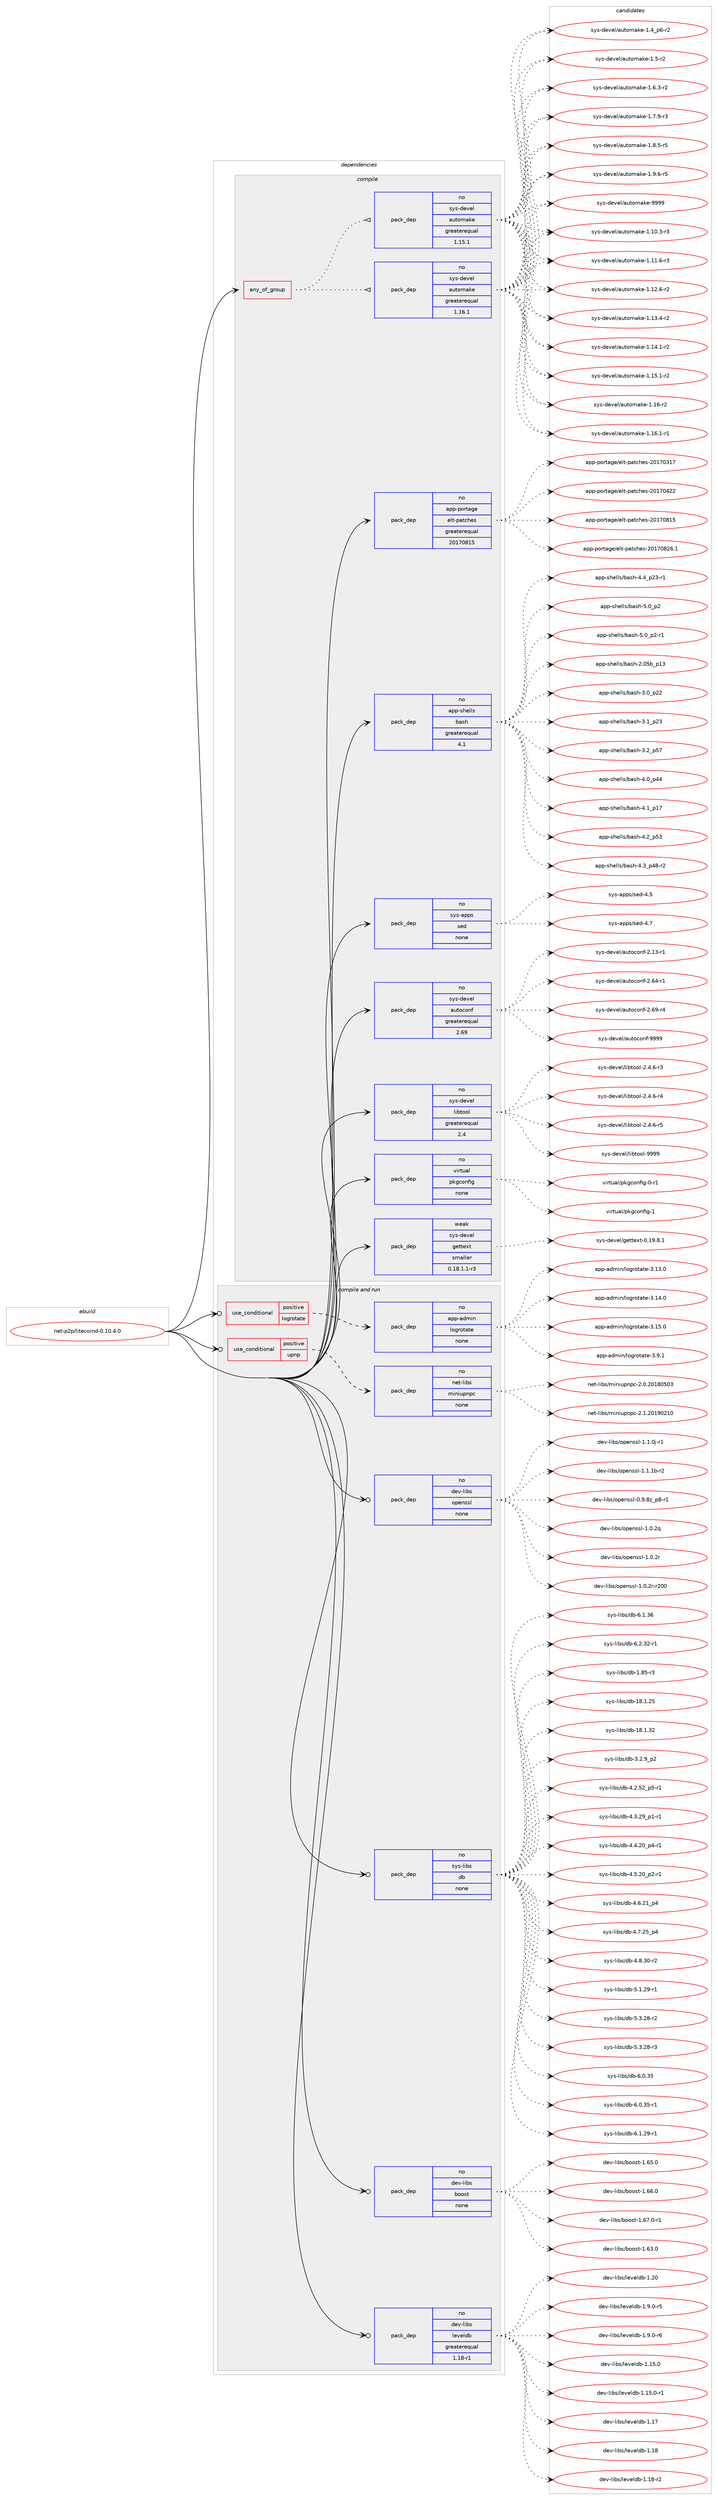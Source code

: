 digraph prolog {

# *************
# Graph options
# *************

newrank=true;
concentrate=true;
compound=true;
graph [rankdir=LR,fontname=Helvetica,fontsize=10,ranksep=1.5];#, ranksep=2.5, nodesep=0.2];
edge  [arrowhead=vee];
node  [fontname=Helvetica,fontsize=10];

# **********
# The ebuild
# **********

subgraph cluster_leftcol {
color=gray;
rank=same;
label=<<i>ebuild</i>>;
id [label="net-p2p/litecoind-0.10.4.0", color=red, width=4, href="../net-p2p/litecoind-0.10.4.0.svg"];
}

# ****************
# The dependencies
# ****************

subgraph cluster_midcol {
color=gray;
label=<<i>dependencies</i>>;
subgraph cluster_compile {
fillcolor="#eeeeee";
style=filled;
label=<<i>compile</i>>;
subgraph any26550 {
dependency1675741 [label=<<TABLE BORDER="0" CELLBORDER="1" CELLSPACING="0" CELLPADDING="4"><TR><TD CELLPADDING="10">any_of_group</TD></TR></TABLE>>, shape=none, color=red];subgraph pack1198313 {
dependency1675742 [label=<<TABLE BORDER="0" CELLBORDER="1" CELLSPACING="0" CELLPADDING="4" WIDTH="220"><TR><TD ROWSPAN="6" CELLPADDING="30">pack_dep</TD></TR><TR><TD WIDTH="110">no</TD></TR><TR><TD>sys-devel</TD></TR><TR><TD>automake</TD></TR><TR><TD>greaterequal</TD></TR><TR><TD>1.16.1</TD></TR></TABLE>>, shape=none, color=blue];
}
dependency1675741:e -> dependency1675742:w [weight=20,style="dotted",arrowhead="oinv"];
subgraph pack1198314 {
dependency1675743 [label=<<TABLE BORDER="0" CELLBORDER="1" CELLSPACING="0" CELLPADDING="4" WIDTH="220"><TR><TD ROWSPAN="6" CELLPADDING="30">pack_dep</TD></TR><TR><TD WIDTH="110">no</TD></TR><TR><TD>sys-devel</TD></TR><TR><TD>automake</TD></TR><TR><TD>greaterequal</TD></TR><TR><TD>1.15.1</TD></TR></TABLE>>, shape=none, color=blue];
}
dependency1675741:e -> dependency1675743:w [weight=20,style="dotted",arrowhead="oinv"];
}
id:e -> dependency1675741:w [weight=20,style="solid",arrowhead="vee"];
subgraph pack1198315 {
dependency1675744 [label=<<TABLE BORDER="0" CELLBORDER="1" CELLSPACING="0" CELLPADDING="4" WIDTH="220"><TR><TD ROWSPAN="6" CELLPADDING="30">pack_dep</TD></TR><TR><TD WIDTH="110">no</TD></TR><TR><TD>app-portage</TD></TR><TR><TD>elt-patches</TD></TR><TR><TD>greaterequal</TD></TR><TR><TD>20170815</TD></TR></TABLE>>, shape=none, color=blue];
}
id:e -> dependency1675744:w [weight=20,style="solid",arrowhead="vee"];
subgraph pack1198316 {
dependency1675745 [label=<<TABLE BORDER="0" CELLBORDER="1" CELLSPACING="0" CELLPADDING="4" WIDTH="220"><TR><TD ROWSPAN="6" CELLPADDING="30">pack_dep</TD></TR><TR><TD WIDTH="110">no</TD></TR><TR><TD>app-shells</TD></TR><TR><TD>bash</TD></TR><TR><TD>greaterequal</TD></TR><TR><TD>4.1</TD></TR></TABLE>>, shape=none, color=blue];
}
id:e -> dependency1675745:w [weight=20,style="solid",arrowhead="vee"];
subgraph pack1198317 {
dependency1675746 [label=<<TABLE BORDER="0" CELLBORDER="1" CELLSPACING="0" CELLPADDING="4" WIDTH="220"><TR><TD ROWSPAN="6" CELLPADDING="30">pack_dep</TD></TR><TR><TD WIDTH="110">no</TD></TR><TR><TD>sys-apps</TD></TR><TR><TD>sed</TD></TR><TR><TD>none</TD></TR><TR><TD></TD></TR></TABLE>>, shape=none, color=blue];
}
id:e -> dependency1675746:w [weight=20,style="solid",arrowhead="vee"];
subgraph pack1198318 {
dependency1675747 [label=<<TABLE BORDER="0" CELLBORDER="1" CELLSPACING="0" CELLPADDING="4" WIDTH="220"><TR><TD ROWSPAN="6" CELLPADDING="30">pack_dep</TD></TR><TR><TD WIDTH="110">no</TD></TR><TR><TD>sys-devel</TD></TR><TR><TD>autoconf</TD></TR><TR><TD>greaterequal</TD></TR><TR><TD>2.69</TD></TR></TABLE>>, shape=none, color=blue];
}
id:e -> dependency1675747:w [weight=20,style="solid",arrowhead="vee"];
subgraph pack1198319 {
dependency1675748 [label=<<TABLE BORDER="0" CELLBORDER="1" CELLSPACING="0" CELLPADDING="4" WIDTH="220"><TR><TD ROWSPAN="6" CELLPADDING="30">pack_dep</TD></TR><TR><TD WIDTH="110">no</TD></TR><TR><TD>sys-devel</TD></TR><TR><TD>libtool</TD></TR><TR><TD>greaterequal</TD></TR><TR><TD>2.4</TD></TR></TABLE>>, shape=none, color=blue];
}
id:e -> dependency1675748:w [weight=20,style="solid",arrowhead="vee"];
subgraph pack1198320 {
dependency1675749 [label=<<TABLE BORDER="0" CELLBORDER="1" CELLSPACING="0" CELLPADDING="4" WIDTH="220"><TR><TD ROWSPAN="6" CELLPADDING="30">pack_dep</TD></TR><TR><TD WIDTH="110">no</TD></TR><TR><TD>virtual</TD></TR><TR><TD>pkgconfig</TD></TR><TR><TD>none</TD></TR><TR><TD></TD></TR></TABLE>>, shape=none, color=blue];
}
id:e -> dependency1675749:w [weight=20,style="solid",arrowhead="vee"];
subgraph pack1198321 {
dependency1675750 [label=<<TABLE BORDER="0" CELLBORDER="1" CELLSPACING="0" CELLPADDING="4" WIDTH="220"><TR><TD ROWSPAN="6" CELLPADDING="30">pack_dep</TD></TR><TR><TD WIDTH="110">weak</TD></TR><TR><TD>sys-devel</TD></TR><TR><TD>gettext</TD></TR><TR><TD>smaller</TD></TR><TR><TD>0.18.1.1-r3</TD></TR></TABLE>>, shape=none, color=blue];
}
id:e -> dependency1675750:w [weight=20,style="solid",arrowhead="vee"];
}
subgraph cluster_compileandrun {
fillcolor="#eeeeee";
style=filled;
label=<<i>compile and run</i>>;
subgraph cond450045 {
dependency1675751 [label=<<TABLE BORDER="0" CELLBORDER="1" CELLSPACING="0" CELLPADDING="4"><TR><TD ROWSPAN="3" CELLPADDING="10">use_conditional</TD></TR><TR><TD>positive</TD></TR><TR><TD>logrotate</TD></TR></TABLE>>, shape=none, color=red];
subgraph pack1198322 {
dependency1675752 [label=<<TABLE BORDER="0" CELLBORDER="1" CELLSPACING="0" CELLPADDING="4" WIDTH="220"><TR><TD ROWSPAN="6" CELLPADDING="30">pack_dep</TD></TR><TR><TD WIDTH="110">no</TD></TR><TR><TD>app-admin</TD></TR><TR><TD>logrotate</TD></TR><TR><TD>none</TD></TR><TR><TD></TD></TR></TABLE>>, shape=none, color=blue];
}
dependency1675751:e -> dependency1675752:w [weight=20,style="dashed",arrowhead="vee"];
}
id:e -> dependency1675751:w [weight=20,style="solid",arrowhead="odotvee"];
subgraph cond450046 {
dependency1675753 [label=<<TABLE BORDER="0" CELLBORDER="1" CELLSPACING="0" CELLPADDING="4"><TR><TD ROWSPAN="3" CELLPADDING="10">use_conditional</TD></TR><TR><TD>positive</TD></TR><TR><TD>upnp</TD></TR></TABLE>>, shape=none, color=red];
subgraph pack1198323 {
dependency1675754 [label=<<TABLE BORDER="0" CELLBORDER="1" CELLSPACING="0" CELLPADDING="4" WIDTH="220"><TR><TD ROWSPAN="6" CELLPADDING="30">pack_dep</TD></TR><TR><TD WIDTH="110">no</TD></TR><TR><TD>net-libs</TD></TR><TR><TD>miniupnpc</TD></TR><TR><TD>none</TD></TR><TR><TD></TD></TR></TABLE>>, shape=none, color=blue];
}
dependency1675753:e -> dependency1675754:w [weight=20,style="dashed",arrowhead="vee"];
}
id:e -> dependency1675753:w [weight=20,style="solid",arrowhead="odotvee"];
subgraph pack1198324 {
dependency1675755 [label=<<TABLE BORDER="0" CELLBORDER="1" CELLSPACING="0" CELLPADDING="4" WIDTH="220"><TR><TD ROWSPAN="6" CELLPADDING="30">pack_dep</TD></TR><TR><TD WIDTH="110">no</TD></TR><TR><TD>dev-libs</TD></TR><TR><TD>boost</TD></TR><TR><TD>none</TD></TR><TR><TD></TD></TR></TABLE>>, shape=none, color=blue];
}
id:e -> dependency1675755:w [weight=20,style="solid",arrowhead="odotvee"];
subgraph pack1198325 {
dependency1675756 [label=<<TABLE BORDER="0" CELLBORDER="1" CELLSPACING="0" CELLPADDING="4" WIDTH="220"><TR><TD ROWSPAN="6" CELLPADDING="30">pack_dep</TD></TR><TR><TD WIDTH="110">no</TD></TR><TR><TD>dev-libs</TD></TR><TR><TD>leveldb</TD></TR><TR><TD>greaterequal</TD></TR><TR><TD>1.18-r1</TD></TR></TABLE>>, shape=none, color=blue];
}
id:e -> dependency1675756:w [weight=20,style="solid",arrowhead="odotvee"];
subgraph pack1198326 {
dependency1675757 [label=<<TABLE BORDER="0" CELLBORDER="1" CELLSPACING="0" CELLPADDING="4" WIDTH="220"><TR><TD ROWSPAN="6" CELLPADDING="30">pack_dep</TD></TR><TR><TD WIDTH="110">no</TD></TR><TR><TD>dev-libs</TD></TR><TR><TD>openssl</TD></TR><TR><TD>none</TD></TR><TR><TD></TD></TR></TABLE>>, shape=none, color=blue];
}
id:e -> dependency1675757:w [weight=20,style="solid",arrowhead="odotvee"];
subgraph pack1198327 {
dependency1675758 [label=<<TABLE BORDER="0" CELLBORDER="1" CELLSPACING="0" CELLPADDING="4" WIDTH="220"><TR><TD ROWSPAN="6" CELLPADDING="30">pack_dep</TD></TR><TR><TD WIDTH="110">no</TD></TR><TR><TD>sys-libs</TD></TR><TR><TD>db</TD></TR><TR><TD>none</TD></TR><TR><TD></TD></TR></TABLE>>, shape=none, color=blue];
}
id:e -> dependency1675758:w [weight=20,style="solid",arrowhead="odotvee"];
}
subgraph cluster_run {
fillcolor="#eeeeee";
style=filled;
label=<<i>run</i>>;
}
}

# **************
# The candidates
# **************

subgraph cluster_choices {
rank=same;
color=gray;
label=<<i>candidates</i>>;

subgraph choice1198313 {
color=black;
nodesep=1;
choice11512111545100101118101108479711711611110997107101454946494846514511451 [label="sys-devel/automake-1.10.3-r3", color=red, width=4,href="../sys-devel/automake-1.10.3-r3.svg"];
choice11512111545100101118101108479711711611110997107101454946494946544511451 [label="sys-devel/automake-1.11.6-r3", color=red, width=4,href="../sys-devel/automake-1.11.6-r3.svg"];
choice11512111545100101118101108479711711611110997107101454946495046544511450 [label="sys-devel/automake-1.12.6-r2", color=red, width=4,href="../sys-devel/automake-1.12.6-r2.svg"];
choice11512111545100101118101108479711711611110997107101454946495146524511450 [label="sys-devel/automake-1.13.4-r2", color=red, width=4,href="../sys-devel/automake-1.13.4-r2.svg"];
choice11512111545100101118101108479711711611110997107101454946495246494511450 [label="sys-devel/automake-1.14.1-r2", color=red, width=4,href="../sys-devel/automake-1.14.1-r2.svg"];
choice11512111545100101118101108479711711611110997107101454946495346494511450 [label="sys-devel/automake-1.15.1-r2", color=red, width=4,href="../sys-devel/automake-1.15.1-r2.svg"];
choice1151211154510010111810110847971171161111099710710145494649544511450 [label="sys-devel/automake-1.16-r2", color=red, width=4,href="../sys-devel/automake-1.16-r2.svg"];
choice11512111545100101118101108479711711611110997107101454946495446494511449 [label="sys-devel/automake-1.16.1-r1", color=red, width=4,href="../sys-devel/automake-1.16.1-r1.svg"];
choice115121115451001011181011084797117116111109971071014549465295112544511450 [label="sys-devel/automake-1.4_p6-r2", color=red, width=4,href="../sys-devel/automake-1.4_p6-r2.svg"];
choice11512111545100101118101108479711711611110997107101454946534511450 [label="sys-devel/automake-1.5-r2", color=red, width=4,href="../sys-devel/automake-1.5-r2.svg"];
choice115121115451001011181011084797117116111109971071014549465446514511450 [label="sys-devel/automake-1.6.3-r2", color=red, width=4,href="../sys-devel/automake-1.6.3-r2.svg"];
choice115121115451001011181011084797117116111109971071014549465546574511451 [label="sys-devel/automake-1.7.9-r3", color=red, width=4,href="../sys-devel/automake-1.7.9-r3.svg"];
choice115121115451001011181011084797117116111109971071014549465646534511453 [label="sys-devel/automake-1.8.5-r5", color=red, width=4,href="../sys-devel/automake-1.8.5-r5.svg"];
choice115121115451001011181011084797117116111109971071014549465746544511453 [label="sys-devel/automake-1.9.6-r5", color=red, width=4,href="../sys-devel/automake-1.9.6-r5.svg"];
choice115121115451001011181011084797117116111109971071014557575757 [label="sys-devel/automake-9999", color=red, width=4,href="../sys-devel/automake-9999.svg"];
dependency1675742:e -> choice11512111545100101118101108479711711611110997107101454946494846514511451:w [style=dotted,weight="100"];
dependency1675742:e -> choice11512111545100101118101108479711711611110997107101454946494946544511451:w [style=dotted,weight="100"];
dependency1675742:e -> choice11512111545100101118101108479711711611110997107101454946495046544511450:w [style=dotted,weight="100"];
dependency1675742:e -> choice11512111545100101118101108479711711611110997107101454946495146524511450:w [style=dotted,weight="100"];
dependency1675742:e -> choice11512111545100101118101108479711711611110997107101454946495246494511450:w [style=dotted,weight="100"];
dependency1675742:e -> choice11512111545100101118101108479711711611110997107101454946495346494511450:w [style=dotted,weight="100"];
dependency1675742:e -> choice1151211154510010111810110847971171161111099710710145494649544511450:w [style=dotted,weight="100"];
dependency1675742:e -> choice11512111545100101118101108479711711611110997107101454946495446494511449:w [style=dotted,weight="100"];
dependency1675742:e -> choice115121115451001011181011084797117116111109971071014549465295112544511450:w [style=dotted,weight="100"];
dependency1675742:e -> choice11512111545100101118101108479711711611110997107101454946534511450:w [style=dotted,weight="100"];
dependency1675742:e -> choice115121115451001011181011084797117116111109971071014549465446514511450:w [style=dotted,weight="100"];
dependency1675742:e -> choice115121115451001011181011084797117116111109971071014549465546574511451:w [style=dotted,weight="100"];
dependency1675742:e -> choice115121115451001011181011084797117116111109971071014549465646534511453:w [style=dotted,weight="100"];
dependency1675742:e -> choice115121115451001011181011084797117116111109971071014549465746544511453:w [style=dotted,weight="100"];
dependency1675742:e -> choice115121115451001011181011084797117116111109971071014557575757:w [style=dotted,weight="100"];
}
subgraph choice1198314 {
color=black;
nodesep=1;
choice11512111545100101118101108479711711611110997107101454946494846514511451 [label="sys-devel/automake-1.10.3-r3", color=red, width=4,href="../sys-devel/automake-1.10.3-r3.svg"];
choice11512111545100101118101108479711711611110997107101454946494946544511451 [label="sys-devel/automake-1.11.6-r3", color=red, width=4,href="../sys-devel/automake-1.11.6-r3.svg"];
choice11512111545100101118101108479711711611110997107101454946495046544511450 [label="sys-devel/automake-1.12.6-r2", color=red, width=4,href="../sys-devel/automake-1.12.6-r2.svg"];
choice11512111545100101118101108479711711611110997107101454946495146524511450 [label="sys-devel/automake-1.13.4-r2", color=red, width=4,href="../sys-devel/automake-1.13.4-r2.svg"];
choice11512111545100101118101108479711711611110997107101454946495246494511450 [label="sys-devel/automake-1.14.1-r2", color=red, width=4,href="../sys-devel/automake-1.14.1-r2.svg"];
choice11512111545100101118101108479711711611110997107101454946495346494511450 [label="sys-devel/automake-1.15.1-r2", color=red, width=4,href="../sys-devel/automake-1.15.1-r2.svg"];
choice1151211154510010111810110847971171161111099710710145494649544511450 [label="sys-devel/automake-1.16-r2", color=red, width=4,href="../sys-devel/automake-1.16-r2.svg"];
choice11512111545100101118101108479711711611110997107101454946495446494511449 [label="sys-devel/automake-1.16.1-r1", color=red, width=4,href="../sys-devel/automake-1.16.1-r1.svg"];
choice115121115451001011181011084797117116111109971071014549465295112544511450 [label="sys-devel/automake-1.4_p6-r2", color=red, width=4,href="../sys-devel/automake-1.4_p6-r2.svg"];
choice11512111545100101118101108479711711611110997107101454946534511450 [label="sys-devel/automake-1.5-r2", color=red, width=4,href="../sys-devel/automake-1.5-r2.svg"];
choice115121115451001011181011084797117116111109971071014549465446514511450 [label="sys-devel/automake-1.6.3-r2", color=red, width=4,href="../sys-devel/automake-1.6.3-r2.svg"];
choice115121115451001011181011084797117116111109971071014549465546574511451 [label="sys-devel/automake-1.7.9-r3", color=red, width=4,href="../sys-devel/automake-1.7.9-r3.svg"];
choice115121115451001011181011084797117116111109971071014549465646534511453 [label="sys-devel/automake-1.8.5-r5", color=red, width=4,href="../sys-devel/automake-1.8.5-r5.svg"];
choice115121115451001011181011084797117116111109971071014549465746544511453 [label="sys-devel/automake-1.9.6-r5", color=red, width=4,href="../sys-devel/automake-1.9.6-r5.svg"];
choice115121115451001011181011084797117116111109971071014557575757 [label="sys-devel/automake-9999", color=red, width=4,href="../sys-devel/automake-9999.svg"];
dependency1675743:e -> choice11512111545100101118101108479711711611110997107101454946494846514511451:w [style=dotted,weight="100"];
dependency1675743:e -> choice11512111545100101118101108479711711611110997107101454946494946544511451:w [style=dotted,weight="100"];
dependency1675743:e -> choice11512111545100101118101108479711711611110997107101454946495046544511450:w [style=dotted,weight="100"];
dependency1675743:e -> choice11512111545100101118101108479711711611110997107101454946495146524511450:w [style=dotted,weight="100"];
dependency1675743:e -> choice11512111545100101118101108479711711611110997107101454946495246494511450:w [style=dotted,weight="100"];
dependency1675743:e -> choice11512111545100101118101108479711711611110997107101454946495346494511450:w [style=dotted,weight="100"];
dependency1675743:e -> choice1151211154510010111810110847971171161111099710710145494649544511450:w [style=dotted,weight="100"];
dependency1675743:e -> choice11512111545100101118101108479711711611110997107101454946495446494511449:w [style=dotted,weight="100"];
dependency1675743:e -> choice115121115451001011181011084797117116111109971071014549465295112544511450:w [style=dotted,weight="100"];
dependency1675743:e -> choice11512111545100101118101108479711711611110997107101454946534511450:w [style=dotted,weight="100"];
dependency1675743:e -> choice115121115451001011181011084797117116111109971071014549465446514511450:w [style=dotted,weight="100"];
dependency1675743:e -> choice115121115451001011181011084797117116111109971071014549465546574511451:w [style=dotted,weight="100"];
dependency1675743:e -> choice115121115451001011181011084797117116111109971071014549465646534511453:w [style=dotted,weight="100"];
dependency1675743:e -> choice115121115451001011181011084797117116111109971071014549465746544511453:w [style=dotted,weight="100"];
dependency1675743:e -> choice115121115451001011181011084797117116111109971071014557575757:w [style=dotted,weight="100"];
}
subgraph choice1198315 {
color=black;
nodesep=1;
choice97112112451121111141169710310147101108116451129711699104101115455048495548514955 [label="app-portage/elt-patches-20170317", color=red, width=4,href="../app-portage/elt-patches-20170317.svg"];
choice97112112451121111141169710310147101108116451129711699104101115455048495548525050 [label="app-portage/elt-patches-20170422", color=red, width=4,href="../app-portage/elt-patches-20170422.svg"];
choice97112112451121111141169710310147101108116451129711699104101115455048495548564953 [label="app-portage/elt-patches-20170815", color=red, width=4,href="../app-portage/elt-patches-20170815.svg"];
choice971121124511211111411697103101471011081164511297116991041011154550484955485650544649 [label="app-portage/elt-patches-20170826.1", color=red, width=4,href="../app-portage/elt-patches-20170826.1.svg"];
dependency1675744:e -> choice97112112451121111141169710310147101108116451129711699104101115455048495548514955:w [style=dotted,weight="100"];
dependency1675744:e -> choice97112112451121111141169710310147101108116451129711699104101115455048495548525050:w [style=dotted,weight="100"];
dependency1675744:e -> choice97112112451121111141169710310147101108116451129711699104101115455048495548564953:w [style=dotted,weight="100"];
dependency1675744:e -> choice971121124511211111411697103101471011081164511297116991041011154550484955485650544649:w [style=dotted,weight="100"];
}
subgraph choice1198316 {
color=black;
nodesep=1;
choice9711211245115104101108108115479897115104455046485398951124951 [label="app-shells/bash-2.05b_p13", color=red, width=4,href="../app-shells/bash-2.05b_p13.svg"];
choice971121124511510410110810811547989711510445514648951125050 [label="app-shells/bash-3.0_p22", color=red, width=4,href="../app-shells/bash-3.0_p22.svg"];
choice971121124511510410110810811547989711510445514649951125051 [label="app-shells/bash-3.1_p23", color=red, width=4,href="../app-shells/bash-3.1_p23.svg"];
choice971121124511510410110810811547989711510445514650951125355 [label="app-shells/bash-3.2_p57", color=red, width=4,href="../app-shells/bash-3.2_p57.svg"];
choice971121124511510410110810811547989711510445524648951125252 [label="app-shells/bash-4.0_p44", color=red, width=4,href="../app-shells/bash-4.0_p44.svg"];
choice971121124511510410110810811547989711510445524649951124955 [label="app-shells/bash-4.1_p17", color=red, width=4,href="../app-shells/bash-4.1_p17.svg"];
choice971121124511510410110810811547989711510445524650951125351 [label="app-shells/bash-4.2_p53", color=red, width=4,href="../app-shells/bash-4.2_p53.svg"];
choice9711211245115104101108108115479897115104455246519511252564511450 [label="app-shells/bash-4.3_p48-r2", color=red, width=4,href="../app-shells/bash-4.3_p48-r2.svg"];
choice9711211245115104101108108115479897115104455246529511250514511449 [label="app-shells/bash-4.4_p23-r1", color=red, width=4,href="../app-shells/bash-4.4_p23-r1.svg"];
choice9711211245115104101108108115479897115104455346489511250 [label="app-shells/bash-5.0_p2", color=red, width=4,href="../app-shells/bash-5.0_p2.svg"];
choice97112112451151041011081081154798971151044553464895112504511449 [label="app-shells/bash-5.0_p2-r1", color=red, width=4,href="../app-shells/bash-5.0_p2-r1.svg"];
dependency1675745:e -> choice9711211245115104101108108115479897115104455046485398951124951:w [style=dotted,weight="100"];
dependency1675745:e -> choice971121124511510410110810811547989711510445514648951125050:w [style=dotted,weight="100"];
dependency1675745:e -> choice971121124511510410110810811547989711510445514649951125051:w [style=dotted,weight="100"];
dependency1675745:e -> choice971121124511510410110810811547989711510445514650951125355:w [style=dotted,weight="100"];
dependency1675745:e -> choice971121124511510410110810811547989711510445524648951125252:w [style=dotted,weight="100"];
dependency1675745:e -> choice971121124511510410110810811547989711510445524649951124955:w [style=dotted,weight="100"];
dependency1675745:e -> choice971121124511510410110810811547989711510445524650951125351:w [style=dotted,weight="100"];
dependency1675745:e -> choice9711211245115104101108108115479897115104455246519511252564511450:w [style=dotted,weight="100"];
dependency1675745:e -> choice9711211245115104101108108115479897115104455246529511250514511449:w [style=dotted,weight="100"];
dependency1675745:e -> choice9711211245115104101108108115479897115104455346489511250:w [style=dotted,weight="100"];
dependency1675745:e -> choice97112112451151041011081081154798971151044553464895112504511449:w [style=dotted,weight="100"];
}
subgraph choice1198317 {
color=black;
nodesep=1;
choice11512111545971121121154711510110045524653 [label="sys-apps/sed-4.5", color=red, width=4,href="../sys-apps/sed-4.5.svg"];
choice11512111545971121121154711510110045524655 [label="sys-apps/sed-4.7", color=red, width=4,href="../sys-apps/sed-4.7.svg"];
dependency1675746:e -> choice11512111545971121121154711510110045524653:w [style=dotted,weight="100"];
dependency1675746:e -> choice11512111545971121121154711510110045524655:w [style=dotted,weight="100"];
}
subgraph choice1198318 {
color=black;
nodesep=1;
choice1151211154510010111810110847971171161119911111010245504649514511449 [label="sys-devel/autoconf-2.13-r1", color=red, width=4,href="../sys-devel/autoconf-2.13-r1.svg"];
choice1151211154510010111810110847971171161119911111010245504654524511449 [label="sys-devel/autoconf-2.64-r1", color=red, width=4,href="../sys-devel/autoconf-2.64-r1.svg"];
choice1151211154510010111810110847971171161119911111010245504654574511452 [label="sys-devel/autoconf-2.69-r4", color=red, width=4,href="../sys-devel/autoconf-2.69-r4.svg"];
choice115121115451001011181011084797117116111991111101024557575757 [label="sys-devel/autoconf-9999", color=red, width=4,href="../sys-devel/autoconf-9999.svg"];
dependency1675747:e -> choice1151211154510010111810110847971171161119911111010245504649514511449:w [style=dotted,weight="100"];
dependency1675747:e -> choice1151211154510010111810110847971171161119911111010245504654524511449:w [style=dotted,weight="100"];
dependency1675747:e -> choice1151211154510010111810110847971171161119911111010245504654574511452:w [style=dotted,weight="100"];
dependency1675747:e -> choice115121115451001011181011084797117116111991111101024557575757:w [style=dotted,weight="100"];
}
subgraph choice1198319 {
color=black;
nodesep=1;
choice1151211154510010111810110847108105981161111111084550465246544511451 [label="sys-devel/libtool-2.4.6-r3", color=red, width=4,href="../sys-devel/libtool-2.4.6-r3.svg"];
choice1151211154510010111810110847108105981161111111084550465246544511452 [label="sys-devel/libtool-2.4.6-r4", color=red, width=4,href="../sys-devel/libtool-2.4.6-r4.svg"];
choice1151211154510010111810110847108105981161111111084550465246544511453 [label="sys-devel/libtool-2.4.6-r5", color=red, width=4,href="../sys-devel/libtool-2.4.6-r5.svg"];
choice1151211154510010111810110847108105981161111111084557575757 [label="sys-devel/libtool-9999", color=red, width=4,href="../sys-devel/libtool-9999.svg"];
dependency1675748:e -> choice1151211154510010111810110847108105981161111111084550465246544511451:w [style=dotted,weight="100"];
dependency1675748:e -> choice1151211154510010111810110847108105981161111111084550465246544511452:w [style=dotted,weight="100"];
dependency1675748:e -> choice1151211154510010111810110847108105981161111111084550465246544511453:w [style=dotted,weight="100"];
dependency1675748:e -> choice1151211154510010111810110847108105981161111111084557575757:w [style=dotted,weight="100"];
}
subgraph choice1198320 {
color=black;
nodesep=1;
choice11810511411611797108471121071039911111010210510345484511449 [label="virtual/pkgconfig-0-r1", color=red, width=4,href="../virtual/pkgconfig-0-r1.svg"];
choice1181051141161179710847112107103991111101021051034549 [label="virtual/pkgconfig-1", color=red, width=4,href="../virtual/pkgconfig-1.svg"];
dependency1675749:e -> choice11810511411611797108471121071039911111010210510345484511449:w [style=dotted,weight="100"];
dependency1675749:e -> choice1181051141161179710847112107103991111101021051034549:w [style=dotted,weight="100"];
}
subgraph choice1198321 {
color=black;
nodesep=1;
choice1151211154510010111810110847103101116116101120116454846495746564649 [label="sys-devel/gettext-0.19.8.1", color=red, width=4,href="../sys-devel/gettext-0.19.8.1.svg"];
dependency1675750:e -> choice1151211154510010111810110847103101116116101120116454846495746564649:w [style=dotted,weight="100"];
}
subgraph choice1198322 {
color=black;
nodesep=1;
choice971121124597100109105110471081111031141111169711610145514649514648 [label="app-admin/logrotate-3.13.0", color=red, width=4,href="../app-admin/logrotate-3.13.0.svg"];
choice971121124597100109105110471081111031141111169711610145514649524648 [label="app-admin/logrotate-3.14.0", color=red, width=4,href="../app-admin/logrotate-3.14.0.svg"];
choice971121124597100109105110471081111031141111169711610145514649534648 [label="app-admin/logrotate-3.15.0", color=red, width=4,href="../app-admin/logrotate-3.15.0.svg"];
choice9711211245971001091051104710811110311411111697116101455146574649 [label="app-admin/logrotate-3.9.1", color=red, width=4,href="../app-admin/logrotate-3.9.1.svg"];
dependency1675752:e -> choice971121124597100109105110471081111031141111169711610145514649514648:w [style=dotted,weight="100"];
dependency1675752:e -> choice971121124597100109105110471081111031141111169711610145514649524648:w [style=dotted,weight="100"];
dependency1675752:e -> choice971121124597100109105110471081111031141111169711610145514649534648:w [style=dotted,weight="100"];
dependency1675752:e -> choice9711211245971001091051104710811110311411111697116101455146574649:w [style=dotted,weight="100"];
}
subgraph choice1198323 {
color=black;
nodesep=1;
choice1101011164510810598115471091051101051171121101129945504648465048495648534851 [label="net-libs/miniupnpc-2.0.20180503", color=red, width=4,href="../net-libs/miniupnpc-2.0.20180503.svg"];
choice1101011164510810598115471091051101051171121101129945504649465048495748504948 [label="net-libs/miniupnpc-2.1.20190210", color=red, width=4,href="../net-libs/miniupnpc-2.1.20190210.svg"];
dependency1675754:e -> choice1101011164510810598115471091051101051171121101129945504648465048495648534851:w [style=dotted,weight="100"];
dependency1675754:e -> choice1101011164510810598115471091051101051171121101129945504649465048495748504948:w [style=dotted,weight="100"];
}
subgraph choice1198324 {
color=black;
nodesep=1;
choice1001011184510810598115479811111111511645494654514648 [label="dev-libs/boost-1.63.0", color=red, width=4,href="../dev-libs/boost-1.63.0.svg"];
choice1001011184510810598115479811111111511645494654534648 [label="dev-libs/boost-1.65.0", color=red, width=4,href="../dev-libs/boost-1.65.0.svg"];
choice1001011184510810598115479811111111511645494654544648 [label="dev-libs/boost-1.66.0", color=red, width=4,href="../dev-libs/boost-1.66.0.svg"];
choice10010111845108105981154798111111115116454946545546484511449 [label="dev-libs/boost-1.67.0-r1", color=red, width=4,href="../dev-libs/boost-1.67.0-r1.svg"];
dependency1675755:e -> choice1001011184510810598115479811111111511645494654514648:w [style=dotted,weight="100"];
dependency1675755:e -> choice1001011184510810598115479811111111511645494654534648:w [style=dotted,weight="100"];
dependency1675755:e -> choice1001011184510810598115479811111111511645494654544648:w [style=dotted,weight="100"];
dependency1675755:e -> choice10010111845108105981154798111111115116454946545546484511449:w [style=dotted,weight="100"];
}
subgraph choice1198325 {
color=black;
nodesep=1;
choice1001011184510810598115471081011181011081009845494649534648 [label="dev-libs/leveldb-1.15.0", color=red, width=4,href="../dev-libs/leveldb-1.15.0.svg"];
choice10010111845108105981154710810111810110810098454946495346484511449 [label="dev-libs/leveldb-1.15.0-r1", color=red, width=4,href="../dev-libs/leveldb-1.15.0-r1.svg"];
choice100101118451081059811547108101118101108100984549464955 [label="dev-libs/leveldb-1.17", color=red, width=4,href="../dev-libs/leveldb-1.17.svg"];
choice100101118451081059811547108101118101108100984549464956 [label="dev-libs/leveldb-1.18", color=red, width=4,href="../dev-libs/leveldb-1.18.svg"];
choice1001011184510810598115471081011181011081009845494649564511450 [label="dev-libs/leveldb-1.18-r2", color=red, width=4,href="../dev-libs/leveldb-1.18-r2.svg"];
choice100101118451081059811547108101118101108100984549465048 [label="dev-libs/leveldb-1.20", color=red, width=4,href="../dev-libs/leveldb-1.20.svg"];
choice100101118451081059811547108101118101108100984549465746484511453 [label="dev-libs/leveldb-1.9.0-r5", color=red, width=4,href="../dev-libs/leveldb-1.9.0-r5.svg"];
choice100101118451081059811547108101118101108100984549465746484511454 [label="dev-libs/leveldb-1.9.0-r6", color=red, width=4,href="../dev-libs/leveldb-1.9.0-r6.svg"];
dependency1675756:e -> choice1001011184510810598115471081011181011081009845494649534648:w [style=dotted,weight="100"];
dependency1675756:e -> choice10010111845108105981154710810111810110810098454946495346484511449:w [style=dotted,weight="100"];
dependency1675756:e -> choice100101118451081059811547108101118101108100984549464955:w [style=dotted,weight="100"];
dependency1675756:e -> choice100101118451081059811547108101118101108100984549464956:w [style=dotted,weight="100"];
dependency1675756:e -> choice1001011184510810598115471081011181011081009845494649564511450:w [style=dotted,weight="100"];
dependency1675756:e -> choice100101118451081059811547108101118101108100984549465048:w [style=dotted,weight="100"];
dependency1675756:e -> choice100101118451081059811547108101118101108100984549465746484511453:w [style=dotted,weight="100"];
dependency1675756:e -> choice100101118451081059811547108101118101108100984549465746484511454:w [style=dotted,weight="100"];
}
subgraph choice1198326 {
color=black;
nodesep=1;
choice10010111845108105981154711111210111011511510845484657465612295112564511449 [label="dev-libs/openssl-0.9.8z_p8-r1", color=red, width=4,href="../dev-libs/openssl-0.9.8z_p8-r1.svg"];
choice100101118451081059811547111112101110115115108454946484650113 [label="dev-libs/openssl-1.0.2q", color=red, width=4,href="../dev-libs/openssl-1.0.2q.svg"];
choice100101118451081059811547111112101110115115108454946484650114 [label="dev-libs/openssl-1.0.2r", color=red, width=4,href="../dev-libs/openssl-1.0.2r.svg"];
choice10010111845108105981154711111210111011511510845494648465011445114504848 [label="dev-libs/openssl-1.0.2r-r200", color=red, width=4,href="../dev-libs/openssl-1.0.2r-r200.svg"];
choice1001011184510810598115471111121011101151151084549464946481064511449 [label="dev-libs/openssl-1.1.0j-r1", color=red, width=4,href="../dev-libs/openssl-1.1.0j-r1.svg"];
choice100101118451081059811547111112101110115115108454946494649984511450 [label="dev-libs/openssl-1.1.1b-r2", color=red, width=4,href="../dev-libs/openssl-1.1.1b-r2.svg"];
dependency1675757:e -> choice10010111845108105981154711111210111011511510845484657465612295112564511449:w [style=dotted,weight="100"];
dependency1675757:e -> choice100101118451081059811547111112101110115115108454946484650113:w [style=dotted,weight="100"];
dependency1675757:e -> choice100101118451081059811547111112101110115115108454946484650114:w [style=dotted,weight="100"];
dependency1675757:e -> choice10010111845108105981154711111210111011511510845494648465011445114504848:w [style=dotted,weight="100"];
dependency1675757:e -> choice1001011184510810598115471111121011101151151084549464946481064511449:w [style=dotted,weight="100"];
dependency1675757:e -> choice100101118451081059811547111112101110115115108454946494649984511450:w [style=dotted,weight="100"];
}
subgraph choice1198327 {
color=black;
nodesep=1;
choice1151211154510810598115471009845494656534511451 [label="sys-libs/db-1.85-r3", color=red, width=4,href="../sys-libs/db-1.85-r3.svg"];
choice115121115451081059811547100984549564649465053 [label="sys-libs/db-18.1.25", color=red, width=4,href="../sys-libs/db-18.1.25.svg"];
choice115121115451081059811547100984549564649465150 [label="sys-libs/db-18.1.32", color=red, width=4,href="../sys-libs/db-18.1.32.svg"];
choice115121115451081059811547100984551465046579511250 [label="sys-libs/db-3.2.9_p2", color=red, width=4,href="../sys-libs/db-3.2.9_p2.svg"];
choice115121115451081059811547100984552465046535095112534511449 [label="sys-libs/db-4.2.52_p5-r1", color=red, width=4,href="../sys-libs/db-4.2.52_p5-r1.svg"];
choice115121115451081059811547100984552465146505795112494511449 [label="sys-libs/db-4.3.29_p1-r1", color=red, width=4,href="../sys-libs/db-4.3.29_p1-r1.svg"];
choice115121115451081059811547100984552465246504895112524511449 [label="sys-libs/db-4.4.20_p4-r1", color=red, width=4,href="../sys-libs/db-4.4.20_p4-r1.svg"];
choice115121115451081059811547100984552465346504895112504511449 [label="sys-libs/db-4.5.20_p2-r1", color=red, width=4,href="../sys-libs/db-4.5.20_p2-r1.svg"];
choice11512111545108105981154710098455246544650499511252 [label="sys-libs/db-4.6.21_p4", color=red, width=4,href="../sys-libs/db-4.6.21_p4.svg"];
choice11512111545108105981154710098455246554650539511252 [label="sys-libs/db-4.7.25_p4", color=red, width=4,href="../sys-libs/db-4.7.25_p4.svg"];
choice11512111545108105981154710098455246564651484511450 [label="sys-libs/db-4.8.30-r2", color=red, width=4,href="../sys-libs/db-4.8.30-r2.svg"];
choice11512111545108105981154710098455346494650574511449 [label="sys-libs/db-5.1.29-r1", color=red, width=4,href="../sys-libs/db-5.1.29-r1.svg"];
choice11512111545108105981154710098455346514650564511450 [label="sys-libs/db-5.3.28-r2", color=red, width=4,href="../sys-libs/db-5.3.28-r2.svg"];
choice11512111545108105981154710098455346514650564511451 [label="sys-libs/db-5.3.28-r3", color=red, width=4,href="../sys-libs/db-5.3.28-r3.svg"];
choice1151211154510810598115471009845544648465153 [label="sys-libs/db-6.0.35", color=red, width=4,href="../sys-libs/db-6.0.35.svg"];
choice11512111545108105981154710098455446484651534511449 [label="sys-libs/db-6.0.35-r1", color=red, width=4,href="../sys-libs/db-6.0.35-r1.svg"];
choice11512111545108105981154710098455446494650574511449 [label="sys-libs/db-6.1.29-r1", color=red, width=4,href="../sys-libs/db-6.1.29-r1.svg"];
choice1151211154510810598115471009845544649465154 [label="sys-libs/db-6.1.36", color=red, width=4,href="../sys-libs/db-6.1.36.svg"];
choice11512111545108105981154710098455446504651504511449 [label="sys-libs/db-6.2.32-r1", color=red, width=4,href="../sys-libs/db-6.2.32-r1.svg"];
dependency1675758:e -> choice1151211154510810598115471009845494656534511451:w [style=dotted,weight="100"];
dependency1675758:e -> choice115121115451081059811547100984549564649465053:w [style=dotted,weight="100"];
dependency1675758:e -> choice115121115451081059811547100984549564649465150:w [style=dotted,weight="100"];
dependency1675758:e -> choice115121115451081059811547100984551465046579511250:w [style=dotted,weight="100"];
dependency1675758:e -> choice115121115451081059811547100984552465046535095112534511449:w [style=dotted,weight="100"];
dependency1675758:e -> choice115121115451081059811547100984552465146505795112494511449:w [style=dotted,weight="100"];
dependency1675758:e -> choice115121115451081059811547100984552465246504895112524511449:w [style=dotted,weight="100"];
dependency1675758:e -> choice115121115451081059811547100984552465346504895112504511449:w [style=dotted,weight="100"];
dependency1675758:e -> choice11512111545108105981154710098455246544650499511252:w [style=dotted,weight="100"];
dependency1675758:e -> choice11512111545108105981154710098455246554650539511252:w [style=dotted,weight="100"];
dependency1675758:e -> choice11512111545108105981154710098455246564651484511450:w [style=dotted,weight="100"];
dependency1675758:e -> choice11512111545108105981154710098455346494650574511449:w [style=dotted,weight="100"];
dependency1675758:e -> choice11512111545108105981154710098455346514650564511450:w [style=dotted,weight="100"];
dependency1675758:e -> choice11512111545108105981154710098455346514650564511451:w [style=dotted,weight="100"];
dependency1675758:e -> choice1151211154510810598115471009845544648465153:w [style=dotted,weight="100"];
dependency1675758:e -> choice11512111545108105981154710098455446484651534511449:w [style=dotted,weight="100"];
dependency1675758:e -> choice11512111545108105981154710098455446494650574511449:w [style=dotted,weight="100"];
dependency1675758:e -> choice1151211154510810598115471009845544649465154:w [style=dotted,weight="100"];
dependency1675758:e -> choice11512111545108105981154710098455446504651504511449:w [style=dotted,weight="100"];
}
}

}
